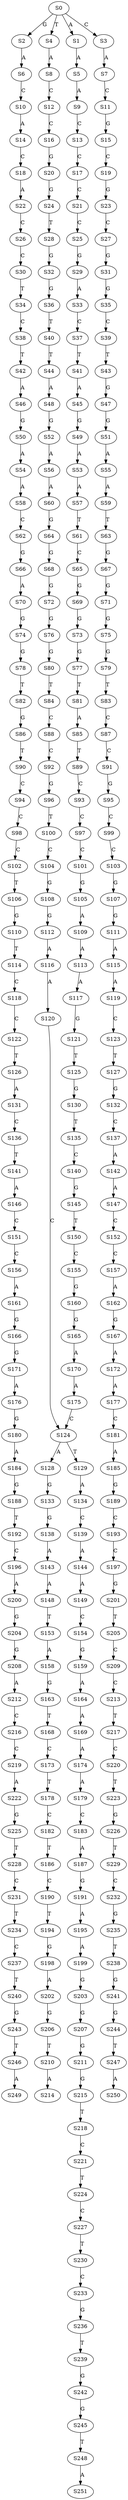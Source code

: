 strict digraph  {
	S0 -> S1 [ label = A ];
	S0 -> S2 [ label = G ];
	S0 -> S3 [ label = C ];
	S0 -> S4 [ label = T ];
	S1 -> S5 [ label = A ];
	S2 -> S6 [ label = A ];
	S3 -> S7 [ label = A ];
	S4 -> S8 [ label = A ];
	S5 -> S9 [ label = A ];
	S6 -> S10 [ label = C ];
	S7 -> S11 [ label = C ];
	S8 -> S12 [ label = C ];
	S9 -> S13 [ label = C ];
	S10 -> S14 [ label = A ];
	S11 -> S15 [ label = G ];
	S12 -> S16 [ label = C ];
	S13 -> S17 [ label = C ];
	S14 -> S18 [ label = C ];
	S15 -> S19 [ label = C ];
	S16 -> S20 [ label = G ];
	S17 -> S21 [ label = C ];
	S18 -> S22 [ label = A ];
	S19 -> S23 [ label = G ];
	S20 -> S24 [ label = G ];
	S21 -> S25 [ label = C ];
	S22 -> S26 [ label = C ];
	S23 -> S27 [ label = C ];
	S24 -> S28 [ label = T ];
	S25 -> S29 [ label = G ];
	S26 -> S30 [ label = C ];
	S27 -> S31 [ label = G ];
	S28 -> S32 [ label = G ];
	S29 -> S33 [ label = A ];
	S30 -> S34 [ label = T ];
	S31 -> S35 [ label = G ];
	S32 -> S36 [ label = G ];
	S33 -> S37 [ label = C ];
	S34 -> S38 [ label = C ];
	S35 -> S39 [ label = C ];
	S36 -> S40 [ label = T ];
	S37 -> S41 [ label = T ];
	S38 -> S42 [ label = T ];
	S39 -> S43 [ label = T ];
	S40 -> S44 [ label = T ];
	S41 -> S45 [ label = A ];
	S42 -> S46 [ label = A ];
	S43 -> S47 [ label = G ];
	S44 -> S48 [ label = A ];
	S45 -> S49 [ label = G ];
	S46 -> S50 [ label = G ];
	S47 -> S51 [ label = G ];
	S48 -> S52 [ label = G ];
	S49 -> S53 [ label = A ];
	S50 -> S54 [ label = A ];
	S51 -> S55 [ label = A ];
	S52 -> S56 [ label = A ];
	S53 -> S57 [ label = A ];
	S54 -> S58 [ label = A ];
	S55 -> S59 [ label = A ];
	S56 -> S60 [ label = A ];
	S57 -> S61 [ label = T ];
	S58 -> S62 [ label = C ];
	S59 -> S63 [ label = T ];
	S60 -> S64 [ label = G ];
	S61 -> S65 [ label = C ];
	S62 -> S66 [ label = G ];
	S63 -> S67 [ label = G ];
	S64 -> S68 [ label = G ];
	S65 -> S69 [ label = G ];
	S66 -> S70 [ label = A ];
	S67 -> S71 [ label = G ];
	S68 -> S72 [ label = G ];
	S69 -> S73 [ label = G ];
	S70 -> S74 [ label = G ];
	S71 -> S75 [ label = G ];
	S72 -> S76 [ label = G ];
	S73 -> S77 [ label = G ];
	S74 -> S78 [ label = G ];
	S75 -> S79 [ label = G ];
	S76 -> S80 [ label = G ];
	S77 -> S81 [ label = T ];
	S78 -> S82 [ label = T ];
	S79 -> S83 [ label = T ];
	S80 -> S84 [ label = T ];
	S81 -> S85 [ label = A ];
	S82 -> S86 [ label = G ];
	S83 -> S87 [ label = C ];
	S84 -> S88 [ label = C ];
	S85 -> S89 [ label = T ];
	S86 -> S90 [ label = T ];
	S87 -> S91 [ label = C ];
	S88 -> S92 [ label = C ];
	S89 -> S93 [ label = C ];
	S90 -> S94 [ label = C ];
	S91 -> S95 [ label = G ];
	S92 -> S96 [ label = G ];
	S93 -> S97 [ label = C ];
	S94 -> S98 [ label = C ];
	S95 -> S99 [ label = C ];
	S96 -> S100 [ label = T ];
	S97 -> S101 [ label = C ];
	S98 -> S102 [ label = C ];
	S99 -> S103 [ label = C ];
	S100 -> S104 [ label = C ];
	S101 -> S105 [ label = G ];
	S102 -> S106 [ label = T ];
	S103 -> S107 [ label = G ];
	S104 -> S108 [ label = G ];
	S105 -> S109 [ label = A ];
	S106 -> S110 [ label = G ];
	S107 -> S111 [ label = G ];
	S108 -> S112 [ label = G ];
	S109 -> S113 [ label = A ];
	S110 -> S114 [ label = T ];
	S111 -> S115 [ label = A ];
	S112 -> S116 [ label = A ];
	S113 -> S117 [ label = A ];
	S114 -> S118 [ label = C ];
	S115 -> S119 [ label = A ];
	S116 -> S120 [ label = A ];
	S117 -> S121 [ label = G ];
	S118 -> S122 [ label = C ];
	S119 -> S123 [ label = C ];
	S120 -> S124 [ label = C ];
	S121 -> S125 [ label = T ];
	S122 -> S126 [ label = T ];
	S123 -> S127 [ label = T ];
	S124 -> S128 [ label = A ];
	S124 -> S129 [ label = T ];
	S125 -> S130 [ label = G ];
	S126 -> S131 [ label = A ];
	S127 -> S132 [ label = G ];
	S128 -> S133 [ label = G ];
	S129 -> S134 [ label = A ];
	S130 -> S135 [ label = T ];
	S131 -> S136 [ label = C ];
	S132 -> S137 [ label = C ];
	S133 -> S138 [ label = G ];
	S134 -> S139 [ label = C ];
	S135 -> S140 [ label = C ];
	S136 -> S141 [ label = T ];
	S137 -> S142 [ label = A ];
	S138 -> S143 [ label = A ];
	S139 -> S144 [ label = A ];
	S140 -> S145 [ label = G ];
	S141 -> S146 [ label = A ];
	S142 -> S147 [ label = A ];
	S143 -> S148 [ label = A ];
	S144 -> S149 [ label = A ];
	S145 -> S150 [ label = T ];
	S146 -> S151 [ label = C ];
	S147 -> S152 [ label = C ];
	S148 -> S153 [ label = T ];
	S149 -> S154 [ label = C ];
	S150 -> S155 [ label = C ];
	S151 -> S156 [ label = C ];
	S152 -> S157 [ label = C ];
	S153 -> S158 [ label = A ];
	S154 -> S159 [ label = G ];
	S155 -> S160 [ label = G ];
	S156 -> S161 [ label = A ];
	S157 -> S162 [ label = A ];
	S158 -> S163 [ label = G ];
	S159 -> S164 [ label = A ];
	S160 -> S165 [ label = G ];
	S161 -> S166 [ label = G ];
	S162 -> S167 [ label = G ];
	S163 -> S168 [ label = T ];
	S164 -> S169 [ label = A ];
	S165 -> S170 [ label = A ];
	S166 -> S171 [ label = G ];
	S167 -> S172 [ label = A ];
	S168 -> S173 [ label = C ];
	S169 -> S174 [ label = A ];
	S170 -> S175 [ label = A ];
	S171 -> S176 [ label = A ];
	S172 -> S177 [ label = A ];
	S173 -> S178 [ label = T ];
	S174 -> S179 [ label = A ];
	S175 -> S124 [ label = C ];
	S176 -> S180 [ label = G ];
	S177 -> S181 [ label = C ];
	S178 -> S182 [ label = C ];
	S179 -> S183 [ label = C ];
	S180 -> S184 [ label = A ];
	S181 -> S185 [ label = A ];
	S182 -> S186 [ label = T ];
	S183 -> S187 [ label = A ];
	S184 -> S188 [ label = G ];
	S185 -> S189 [ label = G ];
	S186 -> S190 [ label = C ];
	S187 -> S191 [ label = G ];
	S188 -> S192 [ label = T ];
	S189 -> S193 [ label = C ];
	S190 -> S194 [ label = T ];
	S191 -> S195 [ label = A ];
	S192 -> S196 [ label = C ];
	S193 -> S197 [ label = C ];
	S194 -> S198 [ label = G ];
	S195 -> S199 [ label = A ];
	S196 -> S200 [ label = A ];
	S197 -> S201 [ label = G ];
	S198 -> S202 [ label = A ];
	S199 -> S203 [ label = G ];
	S200 -> S204 [ label = G ];
	S201 -> S205 [ label = T ];
	S202 -> S206 [ label = G ];
	S203 -> S207 [ label = G ];
	S204 -> S208 [ label = G ];
	S205 -> S209 [ label = C ];
	S206 -> S210 [ label = T ];
	S207 -> S211 [ label = G ];
	S208 -> S212 [ label = A ];
	S209 -> S213 [ label = C ];
	S210 -> S214 [ label = A ];
	S211 -> S215 [ label = G ];
	S212 -> S216 [ label = C ];
	S213 -> S217 [ label = T ];
	S215 -> S218 [ label = T ];
	S216 -> S219 [ label = C ];
	S217 -> S220 [ label = C ];
	S218 -> S221 [ label = C ];
	S219 -> S222 [ label = A ];
	S220 -> S223 [ label = T ];
	S221 -> S224 [ label = T ];
	S222 -> S225 [ label = G ];
	S223 -> S226 [ label = G ];
	S224 -> S227 [ label = C ];
	S225 -> S228 [ label = T ];
	S226 -> S229 [ label = T ];
	S227 -> S230 [ label = T ];
	S228 -> S231 [ label = C ];
	S229 -> S232 [ label = C ];
	S230 -> S233 [ label = C ];
	S231 -> S234 [ label = T ];
	S232 -> S235 [ label = G ];
	S233 -> S236 [ label = G ];
	S234 -> S237 [ label = C ];
	S235 -> S238 [ label = T ];
	S236 -> S239 [ label = T ];
	S237 -> S240 [ label = T ];
	S238 -> S241 [ label = G ];
	S239 -> S242 [ label = G ];
	S240 -> S243 [ label = G ];
	S241 -> S244 [ label = G ];
	S242 -> S245 [ label = G ];
	S243 -> S246 [ label = T ];
	S244 -> S247 [ label = T ];
	S245 -> S248 [ label = T ];
	S246 -> S249 [ label = A ];
	S247 -> S250 [ label = A ];
	S248 -> S251 [ label = A ];
}
